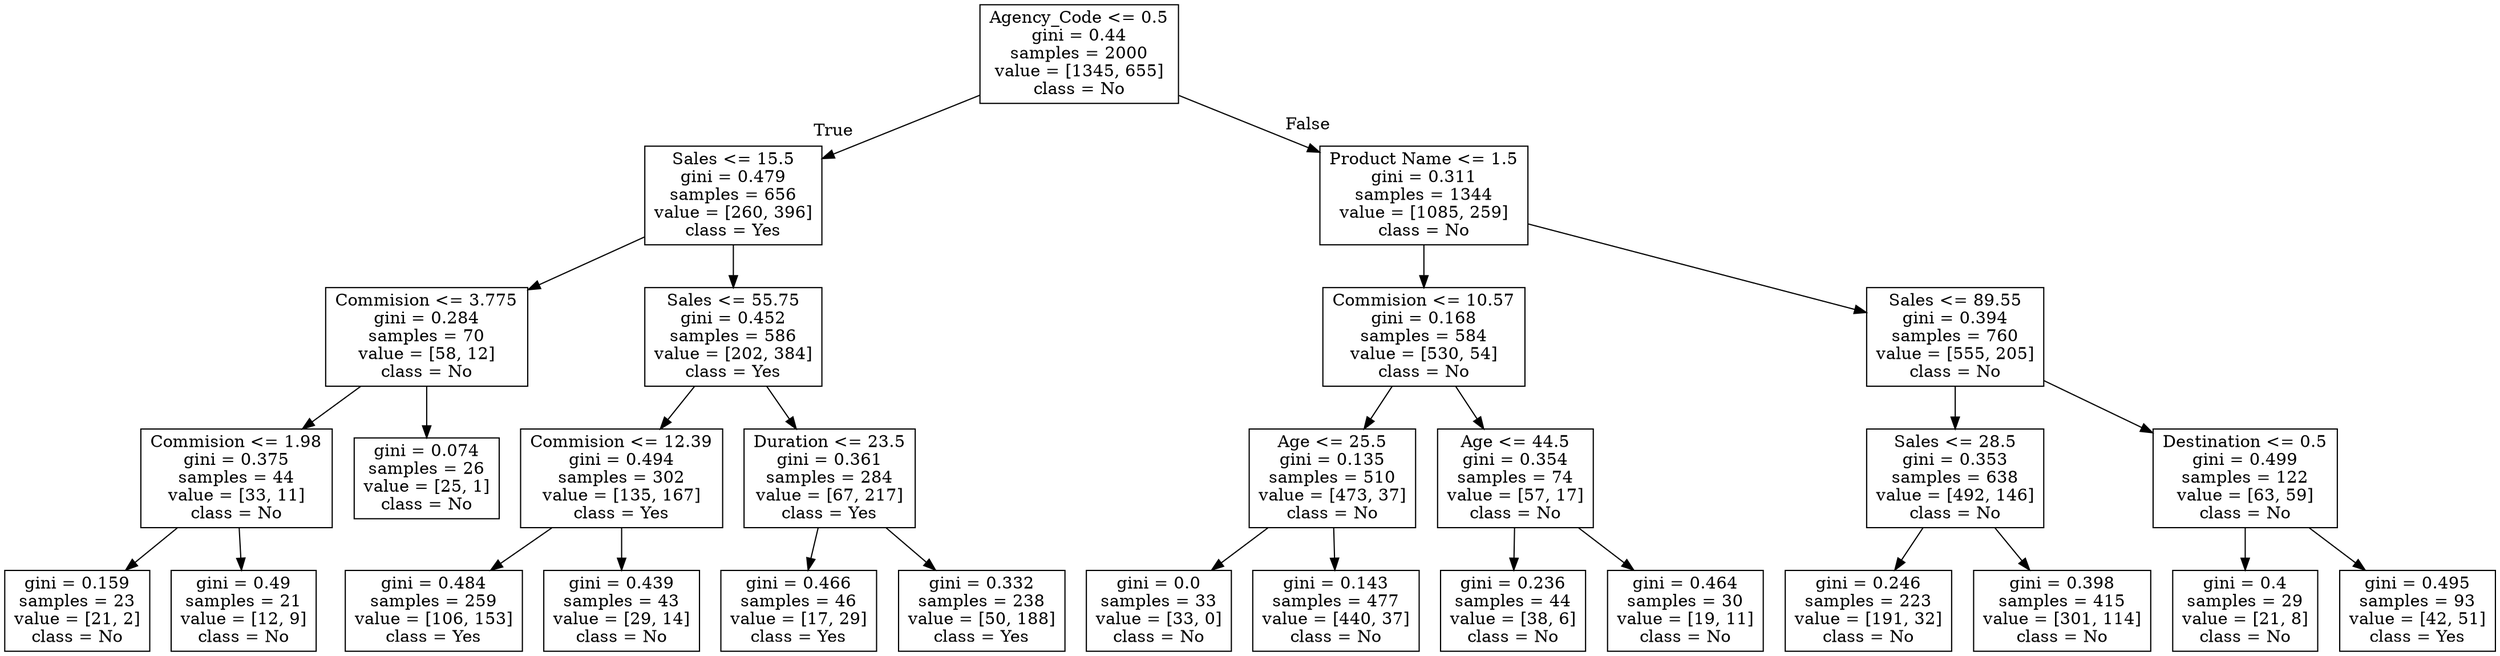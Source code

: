 digraph Tree {
node [shape=box] ;
0 [label="Agency_Code <= 0.5\ngini = 0.44\nsamples = 2000\nvalue = [1345, 655]\nclass = No"] ;
1 [label="Sales <= 15.5\ngini = 0.479\nsamples = 656\nvalue = [260, 396]\nclass = Yes"] ;
0 -> 1 [labeldistance=2.5, labelangle=45, headlabel="True"] ;
2 [label="Commision <= 3.775\ngini = 0.284\nsamples = 70\nvalue = [58, 12]\nclass = No"] ;
1 -> 2 ;
3 [label="Commision <= 1.98\ngini = 0.375\nsamples = 44\nvalue = [33, 11]\nclass = No"] ;
2 -> 3 ;
4 [label="gini = 0.159\nsamples = 23\nvalue = [21, 2]\nclass = No"] ;
3 -> 4 ;
5 [label="gini = 0.49\nsamples = 21\nvalue = [12, 9]\nclass = No"] ;
3 -> 5 ;
6 [label="gini = 0.074\nsamples = 26\nvalue = [25, 1]\nclass = No"] ;
2 -> 6 ;
7 [label="Sales <= 55.75\ngini = 0.452\nsamples = 586\nvalue = [202, 384]\nclass = Yes"] ;
1 -> 7 ;
8 [label="Commision <= 12.39\ngini = 0.494\nsamples = 302\nvalue = [135, 167]\nclass = Yes"] ;
7 -> 8 ;
9 [label="gini = 0.484\nsamples = 259\nvalue = [106, 153]\nclass = Yes"] ;
8 -> 9 ;
10 [label="gini = 0.439\nsamples = 43\nvalue = [29, 14]\nclass = No"] ;
8 -> 10 ;
11 [label="Duration <= 23.5\ngini = 0.361\nsamples = 284\nvalue = [67, 217]\nclass = Yes"] ;
7 -> 11 ;
12 [label="gini = 0.466\nsamples = 46\nvalue = [17, 29]\nclass = Yes"] ;
11 -> 12 ;
13 [label="gini = 0.332\nsamples = 238\nvalue = [50, 188]\nclass = Yes"] ;
11 -> 13 ;
14 [label="Product Name <= 1.5\ngini = 0.311\nsamples = 1344\nvalue = [1085, 259]\nclass = No"] ;
0 -> 14 [labeldistance=2.5, labelangle=-45, headlabel="False"] ;
15 [label="Commision <= 10.57\ngini = 0.168\nsamples = 584\nvalue = [530, 54]\nclass = No"] ;
14 -> 15 ;
16 [label="Age <= 25.5\ngini = 0.135\nsamples = 510\nvalue = [473, 37]\nclass = No"] ;
15 -> 16 ;
17 [label="gini = 0.0\nsamples = 33\nvalue = [33, 0]\nclass = No"] ;
16 -> 17 ;
18 [label="gini = 0.143\nsamples = 477\nvalue = [440, 37]\nclass = No"] ;
16 -> 18 ;
19 [label="Age <= 44.5\ngini = 0.354\nsamples = 74\nvalue = [57, 17]\nclass = No"] ;
15 -> 19 ;
20 [label="gini = 0.236\nsamples = 44\nvalue = [38, 6]\nclass = No"] ;
19 -> 20 ;
21 [label="gini = 0.464\nsamples = 30\nvalue = [19, 11]\nclass = No"] ;
19 -> 21 ;
22 [label="Sales <= 89.55\ngini = 0.394\nsamples = 760\nvalue = [555, 205]\nclass = No"] ;
14 -> 22 ;
23 [label="Sales <= 28.5\ngini = 0.353\nsamples = 638\nvalue = [492, 146]\nclass = No"] ;
22 -> 23 ;
24 [label="gini = 0.246\nsamples = 223\nvalue = [191, 32]\nclass = No"] ;
23 -> 24 ;
25 [label="gini = 0.398\nsamples = 415\nvalue = [301, 114]\nclass = No"] ;
23 -> 25 ;
26 [label="Destination <= 0.5\ngini = 0.499\nsamples = 122\nvalue = [63, 59]\nclass = No"] ;
22 -> 26 ;
27 [label="gini = 0.4\nsamples = 29\nvalue = [21, 8]\nclass = No"] ;
26 -> 27 ;
28 [label="gini = 0.495\nsamples = 93\nvalue = [42, 51]\nclass = Yes"] ;
26 -> 28 ;
}